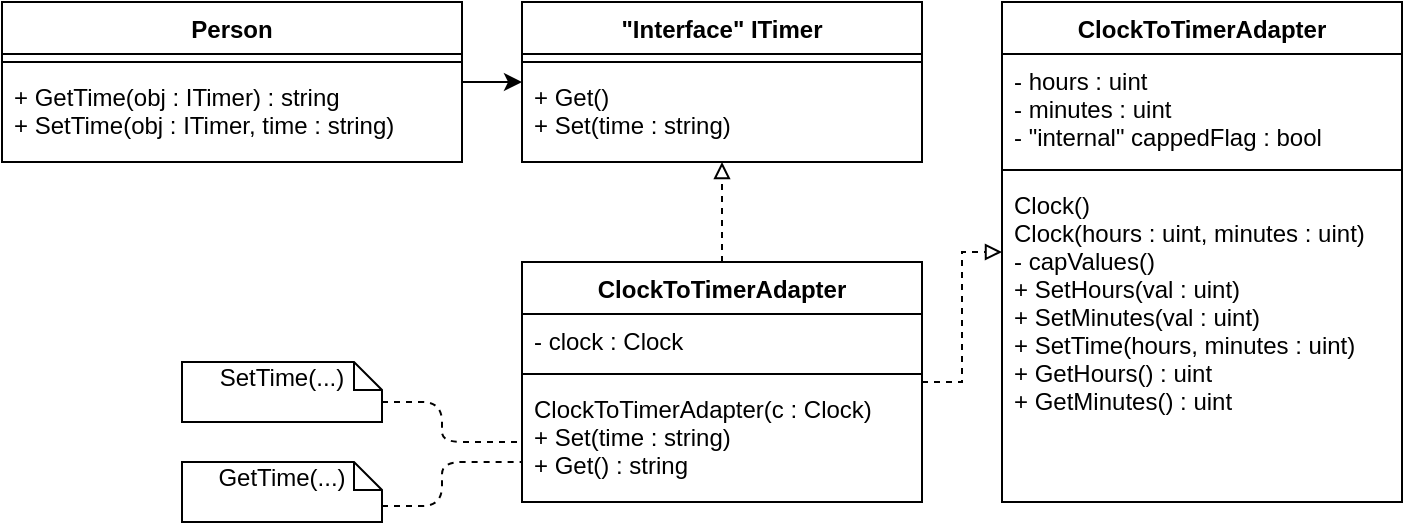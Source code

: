 <mxfile version="12.6.7" type="device"><diagram id="Ar8k23ij_LRmRVO4NC6D" name="Page-1"><mxGraphModel dx="1426" dy="811" grid="1" gridSize="10" guides="1" tooltips="1" connect="1" arrows="1" fold="1" page="1" pageScale="1" pageWidth="850" pageHeight="1100" math="0" shadow="0"><root><mxCell id="0"/><mxCell id="1" parent="0"/><mxCell id="LS9kJxVR49wxfcER2qfu-23" style="edgeStyle=orthogonalEdgeStyle;rounded=0;orthogonalLoop=1;jettySize=auto;html=1;" edge="1" parent="1" source="LS9kJxVR49wxfcER2qfu-1" target="LS9kJxVR49wxfcER2qfu-6"><mxGeometry relative="1" as="geometry"/></mxCell><mxCell id="LS9kJxVR49wxfcER2qfu-1" value="Person" style="swimlane;fontStyle=1;align=center;verticalAlign=top;childLayout=stackLayout;horizontal=1;startSize=26;horizontalStack=0;resizeParent=1;resizeParentMax=0;resizeLast=0;collapsible=1;marginBottom=0;" vertex="1" parent="1"><mxGeometry x="20" y="20" width="230" height="80" as="geometry"/></mxCell><mxCell id="LS9kJxVR49wxfcER2qfu-3" value="" style="line;strokeWidth=1;fillColor=none;align=left;verticalAlign=middle;spacingTop=-1;spacingLeft=3;spacingRight=3;rotatable=0;labelPosition=right;points=[];portConstraint=eastwest;" vertex="1" parent="LS9kJxVR49wxfcER2qfu-1"><mxGeometry y="26" width="230" height="8" as="geometry"/></mxCell><mxCell id="LS9kJxVR49wxfcER2qfu-4" value="+ GetTime(obj : ITimer) : string&#xa;+ SetTime(obj : ITimer, time : string)" style="text;strokeColor=none;fillColor=none;align=left;verticalAlign=top;spacingLeft=4;spacingRight=4;overflow=hidden;rotatable=0;points=[[0,0.5],[1,0.5]];portConstraint=eastwest;" vertex="1" parent="LS9kJxVR49wxfcER2qfu-1"><mxGeometry y="34" width="230" height="46" as="geometry"/></mxCell><mxCell id="LS9kJxVR49wxfcER2qfu-6" value="&quot;Interface&quot; ITimer" style="swimlane;fontStyle=1;align=center;verticalAlign=top;childLayout=stackLayout;horizontal=1;startSize=26;horizontalStack=0;resizeParent=1;resizeParentMax=0;resizeLast=0;collapsible=1;marginBottom=0;" vertex="1" parent="1"><mxGeometry x="280" y="20" width="200" height="80" as="geometry"/></mxCell><mxCell id="LS9kJxVR49wxfcER2qfu-7" value="" style="line;strokeWidth=1;fillColor=none;align=left;verticalAlign=middle;spacingTop=-1;spacingLeft=3;spacingRight=3;rotatable=0;labelPosition=right;points=[];portConstraint=eastwest;" vertex="1" parent="LS9kJxVR49wxfcER2qfu-6"><mxGeometry y="26" width="200" height="8" as="geometry"/></mxCell><mxCell id="LS9kJxVR49wxfcER2qfu-8" value="+ Get()&#xa;+ Set(time : string)" style="text;strokeColor=none;fillColor=none;align=left;verticalAlign=top;spacingLeft=4;spacingRight=4;overflow=hidden;rotatable=0;points=[[0,0.5],[1,0.5]];portConstraint=eastwest;" vertex="1" parent="LS9kJxVR49wxfcER2qfu-6"><mxGeometry y="34" width="200" height="46" as="geometry"/></mxCell><mxCell id="LS9kJxVR49wxfcER2qfu-24" style="edgeStyle=orthogonalEdgeStyle;rounded=0;orthogonalLoop=1;jettySize=auto;html=1;endArrow=block;endFill=0;dashed=1;" edge="1" parent="1" source="LS9kJxVR49wxfcER2qfu-13" target="LS9kJxVR49wxfcER2qfu-6"><mxGeometry relative="1" as="geometry"/></mxCell><mxCell id="LS9kJxVR49wxfcER2qfu-25" style="edgeStyle=orthogonalEdgeStyle;rounded=0;orthogonalLoop=1;jettySize=auto;html=1;dashed=1;endArrow=block;endFill=0;" edge="1" parent="1" source="LS9kJxVR49wxfcER2qfu-13" target="LS9kJxVR49wxfcER2qfu-19"><mxGeometry relative="1" as="geometry"/></mxCell><mxCell id="LS9kJxVR49wxfcER2qfu-13" value="ClockToTimerAdapter" style="swimlane;fontStyle=1;align=center;verticalAlign=top;childLayout=stackLayout;horizontal=1;startSize=26;horizontalStack=0;resizeParent=1;resizeParentMax=0;resizeLast=0;collapsible=1;marginBottom=0;" vertex="1" parent="1"><mxGeometry x="280" y="150" width="200" height="120" as="geometry"/></mxCell><mxCell id="LS9kJxVR49wxfcER2qfu-14" value="- clock : Clock" style="text;strokeColor=none;fillColor=none;align=left;verticalAlign=top;spacingLeft=4;spacingRight=4;overflow=hidden;rotatable=0;points=[[0,0.5],[1,0.5]];portConstraint=eastwest;" vertex="1" parent="LS9kJxVR49wxfcER2qfu-13"><mxGeometry y="26" width="200" height="26" as="geometry"/></mxCell><mxCell id="LS9kJxVR49wxfcER2qfu-15" value="" style="line;strokeWidth=1;fillColor=none;align=left;verticalAlign=middle;spacingTop=-1;spacingLeft=3;spacingRight=3;rotatable=0;labelPosition=right;points=[];portConstraint=eastwest;" vertex="1" parent="LS9kJxVR49wxfcER2qfu-13"><mxGeometry y="52" width="200" height="8" as="geometry"/></mxCell><mxCell id="LS9kJxVR49wxfcER2qfu-16" value="ClockToTimerAdapter(c : Clock)&#xa;+ Set(time : string)&#xa;+ Get() : string" style="text;strokeColor=none;fillColor=none;align=left;verticalAlign=top;spacingLeft=4;spacingRight=4;overflow=hidden;rotatable=0;points=[[0,0.5],[1,0.5]];portConstraint=eastwest;" vertex="1" parent="LS9kJxVR49wxfcER2qfu-13"><mxGeometry y="60" width="200" height="60" as="geometry"/></mxCell><mxCell id="LS9kJxVR49wxfcER2qfu-19" value="ClockToTimerAdapter" style="swimlane;fontStyle=1;align=center;verticalAlign=top;childLayout=stackLayout;horizontal=1;startSize=26;horizontalStack=0;resizeParent=1;resizeParentMax=0;resizeLast=0;collapsible=1;marginBottom=0;" vertex="1" parent="1"><mxGeometry x="520" y="20" width="200" height="250" as="geometry"/></mxCell><mxCell id="LS9kJxVR49wxfcER2qfu-20" value="- hours : uint&#xa;- minutes : uint&#xa;- &quot;internal&quot; cappedFlag : bool" style="text;strokeColor=none;fillColor=none;align=left;verticalAlign=top;spacingLeft=4;spacingRight=4;overflow=hidden;rotatable=0;points=[[0,0.5],[1,0.5]];portConstraint=eastwest;" vertex="1" parent="LS9kJxVR49wxfcER2qfu-19"><mxGeometry y="26" width="200" height="54" as="geometry"/></mxCell><mxCell id="LS9kJxVR49wxfcER2qfu-21" value="" style="line;strokeWidth=1;fillColor=none;align=left;verticalAlign=middle;spacingTop=-1;spacingLeft=3;spacingRight=3;rotatable=0;labelPosition=right;points=[];portConstraint=eastwest;" vertex="1" parent="LS9kJxVR49wxfcER2qfu-19"><mxGeometry y="80" width="200" height="8" as="geometry"/></mxCell><mxCell id="LS9kJxVR49wxfcER2qfu-22" value="Clock()&#xa;Clock(hours : uint, minutes : uint)&#xa;- capValues()&#xa;+ SetHours(val : uint)&#xa;+ SetMinutes(val : uint)&#xa;+ SetTime(hours, minutes : uint)&#xa;+ GetHours() : uint&#xa;+ GetMinutes() : uint&#xa;&#xa;" style="text;strokeColor=none;fillColor=none;align=left;verticalAlign=top;spacingLeft=4;spacingRight=4;overflow=hidden;rotatable=0;points=[[0,0.5],[1,0.5]];portConstraint=eastwest;" vertex="1" parent="LS9kJxVR49wxfcER2qfu-19"><mxGeometry y="88" width="200" height="162" as="geometry"/></mxCell><mxCell id="LS9kJxVR49wxfcER2qfu-26" value="&lt;div align=&quot;center&quot;&gt;SetTime(...)&lt;/div&gt;" style="shape=note;whiteSpace=wrap;html=1;size=14;verticalAlign=top;align=center;spacingTop=-6;" vertex="1" parent="1"><mxGeometry x="110" y="200" width="100" height="30" as="geometry"/></mxCell><mxCell id="LS9kJxVR49wxfcER2qfu-27" value="" style="endArrow=none;endFill=0;html=1;edgeStyle=orthogonalEdgeStyle;align=left;verticalAlign=top;dashed=1;" edge="1" parent="1" source="LS9kJxVR49wxfcER2qfu-26"><mxGeometry x="-1" relative="1" as="geometry"><mxPoint x="210" y="205" as="sourcePoint"/><mxPoint x="280" y="240" as="targetPoint"/><Array as="points"><mxPoint x="240" y="220"/><mxPoint x="240" y="240"/></Array></mxGeometry></mxCell><mxCell id="LS9kJxVR49wxfcER2qfu-28" value="" style="resizable=0;html=1;align=left;verticalAlign=bottom;labelBackgroundColor=#ffffff;fontSize=10;" connectable="0" vertex="1" parent="LS9kJxVR49wxfcER2qfu-27"><mxGeometry x="-1" relative="1" as="geometry"/></mxCell><mxCell id="LS9kJxVR49wxfcER2qfu-29" value="&lt;div align=&quot;center&quot;&gt;GetTime(...)&lt;/div&gt;" style="shape=note;whiteSpace=wrap;html=1;size=14;verticalAlign=top;align=center;spacingTop=-6;" vertex="1" parent="1"><mxGeometry x="110" y="250" width="100" height="30" as="geometry"/></mxCell><mxCell id="LS9kJxVR49wxfcER2qfu-30" value="" style="endArrow=none;endFill=0;html=1;edgeStyle=orthogonalEdgeStyle;align=left;verticalAlign=top;dashed=1;exitX=0;exitY=0;exitDx=100;exitDy=22;exitPerimeter=0;" edge="1" parent="1" source="LS9kJxVR49wxfcER2qfu-29"><mxGeometry x="-1" relative="1" as="geometry"><mxPoint x="210" y="230" as="sourcePoint"/><mxPoint x="280" y="250" as="targetPoint"/><Array as="points"><mxPoint x="240" y="272"/><mxPoint x="240" y="250"/></Array></mxGeometry></mxCell><mxCell id="LS9kJxVR49wxfcER2qfu-31" value="" style="resizable=0;html=1;align=left;verticalAlign=bottom;labelBackgroundColor=#ffffff;fontSize=10;" connectable="0" vertex="1" parent="LS9kJxVR49wxfcER2qfu-30"><mxGeometry x="-1" relative="1" as="geometry"/></mxCell></root></mxGraphModel></diagram></mxfile>